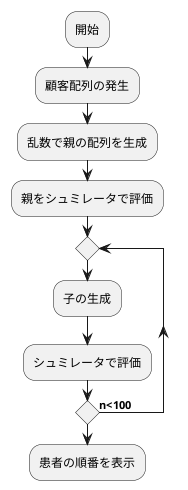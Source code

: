 @startuml flowchart
skinparam conditionStyle diamond

:開始;
:顧客配列の発生;
:乱数で親の配列を生成;
:親をシュミレータで評価;
repeat
  :子の生成;
  :シュミレータで評価;
repeat while (<b>n<100)
:患者の順番を表示;

@enduml